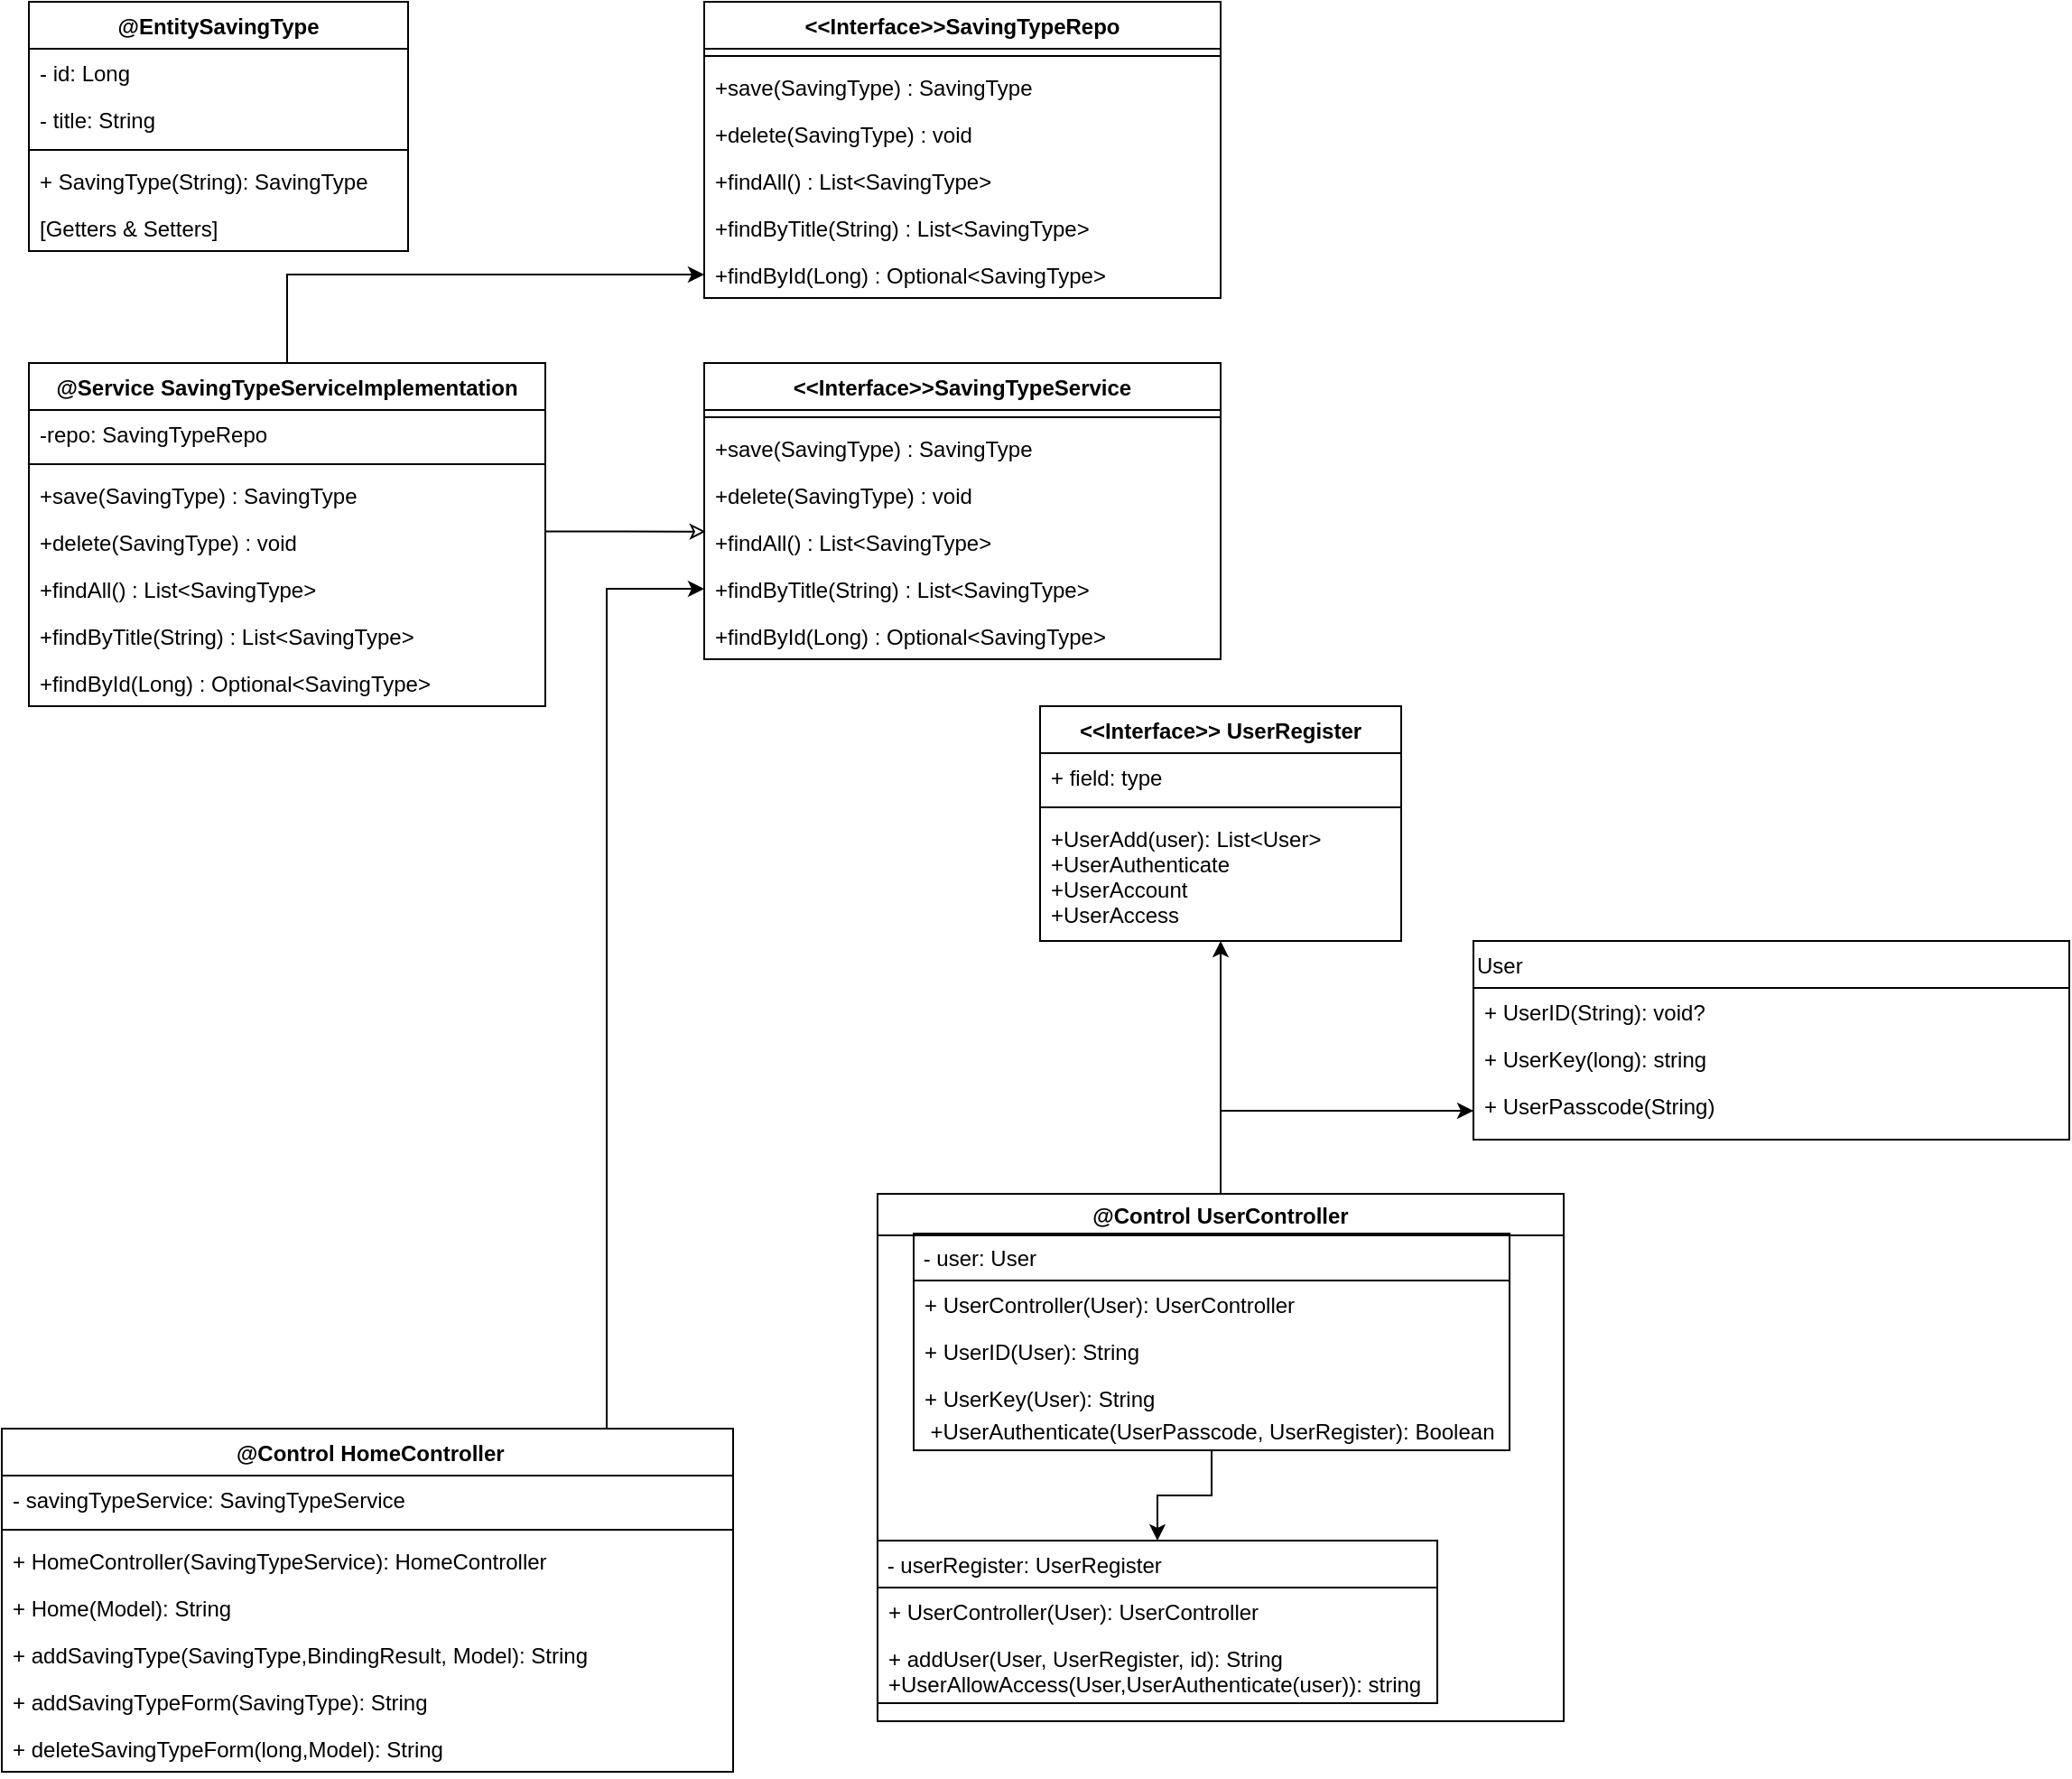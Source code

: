 <mxfile version="13.8.2" type="onedrive"><diagram id="UPOV53XJPt46uaujTBaV" name="Page-1"><mxGraphModel dx="1718" dy="936" grid="1" gridSize="10" guides="1" tooltips="1" connect="1" arrows="1" fold="1" page="1" pageScale="1" pageWidth="827" pageHeight="1169" math="0" shadow="0"><root><mxCell id="0"/><mxCell id="1" parent="0"/><mxCell id="iRIm101KUKBQ2ktEbunz-2" style="edgeStyle=orthogonalEdgeStyle;rounded=0;orthogonalLoop=1;jettySize=auto;html=1;entryX=0;entryY=0.5;entryDx=0;entryDy=0;" edge="1" parent="1" source="X53S201gnLeGKAmgcMss-23" target="2w_KGNxN2NJNlrG-rZb2-15"><mxGeometry relative="1" as="geometry"><Array as="points"><mxPoint x="360" y="335"/></Array></mxGeometry></mxCell><mxCell id="X53S201gnLeGKAmgcMss-23" value=" @Control HomeController" style="swimlane;fontStyle=1;align=center;verticalAlign=top;childLayout=stackLayout;horizontal=1;startSize=26;horizontalStack=0;resizeParent=1;resizeParentMax=0;resizeLast=0;collapsible=1;marginBottom=0;" parent="1" vertex="1"><mxGeometry x="25" y="800" width="405" height="190" as="geometry"/></mxCell><mxCell id="X53S201gnLeGKAmgcMss-24" value="- savingTypeService: SavingTypeService" style="text;strokeColor=none;fillColor=none;align=left;verticalAlign=top;spacingLeft=4;spacingRight=4;overflow=hidden;rotatable=0;points=[[0,0.5],[1,0.5]];portConstraint=eastwest;" parent="X53S201gnLeGKAmgcMss-23" vertex="1"><mxGeometry y="26" width="405" height="26" as="geometry"/></mxCell><mxCell id="X53S201gnLeGKAmgcMss-25" value="" style="line;strokeWidth=1;fillColor=none;align=left;verticalAlign=middle;spacingTop=-1;spacingLeft=3;spacingRight=3;rotatable=0;labelPosition=right;points=[];portConstraint=eastwest;" parent="X53S201gnLeGKAmgcMss-23" vertex="1"><mxGeometry y="52" width="405" height="8" as="geometry"/></mxCell><mxCell id="X53S201gnLeGKAmgcMss-26" value="+ HomeController(SavingTypeService): HomeController" style="text;strokeColor=none;fillColor=none;align=left;verticalAlign=top;spacingLeft=4;spacingRight=4;overflow=hidden;rotatable=0;points=[[0,0.5],[1,0.5]];portConstraint=eastwest;" parent="X53S201gnLeGKAmgcMss-23" vertex="1"><mxGeometry y="60" width="405" height="26" as="geometry"/></mxCell><mxCell id="2w_KGNxN2NJNlrG-rZb2-46" value="+ Home(Model): String" style="text;strokeColor=none;fillColor=none;align=left;verticalAlign=top;spacingLeft=4;spacingRight=4;overflow=hidden;rotatable=0;points=[[0,0.5],[1,0.5]];portConstraint=eastwest;" parent="X53S201gnLeGKAmgcMss-23" vertex="1"><mxGeometry y="86" width="405" height="26" as="geometry"/></mxCell><mxCell id="2w_KGNxN2NJNlrG-rZb2-47" value="+ addSavingType(SavingType,BindingResult, Model): String" style="text;strokeColor=none;fillColor=none;align=left;verticalAlign=top;spacingLeft=4;spacingRight=4;overflow=hidden;rotatable=0;points=[[0,0.5],[1,0.5]];portConstraint=eastwest;" parent="X53S201gnLeGKAmgcMss-23" vertex="1"><mxGeometry y="112" width="405" height="26" as="geometry"/></mxCell><mxCell id="2w_KGNxN2NJNlrG-rZb2-48" value="+ addSavingTypeForm(SavingType): String" style="text;strokeColor=none;fillColor=none;align=left;verticalAlign=top;spacingLeft=4;spacingRight=4;overflow=hidden;rotatable=0;points=[[0,0.5],[1,0.5]];portConstraint=eastwest;" parent="X53S201gnLeGKAmgcMss-23" vertex="1"><mxGeometry y="138" width="405" height="26" as="geometry"/></mxCell><mxCell id="2w_KGNxN2NJNlrG-rZb2-49" value="+ deleteSavingTypeForm(long,Model): String" style="text;strokeColor=none;fillColor=none;align=left;verticalAlign=top;spacingLeft=4;spacingRight=4;overflow=hidden;rotatable=0;points=[[0,0.5],[1,0.5]];portConstraint=eastwest;" parent="X53S201gnLeGKAmgcMss-23" vertex="1"><mxGeometry y="164" width="405" height="26" as="geometry"/></mxCell><mxCell id="X53S201gnLeGKAmgcMss-1" value="&lt;&lt;Interface&gt;&gt;SavingTypeRepo" style="swimlane;fontStyle=1;align=center;verticalAlign=top;childLayout=stackLayout;horizontal=1;startSize=26;horizontalStack=0;resizeParent=1;resizeParentMax=0;resizeLast=0;collapsible=1;marginBottom=0;" parent="1" vertex="1"><mxGeometry x="414" y="10" width="286" height="164" as="geometry"/></mxCell><mxCell id="X53S201gnLeGKAmgcMss-3" value="" style="line;strokeWidth=1;fillColor=none;align=left;verticalAlign=middle;spacingTop=-1;spacingLeft=3;spacingRight=3;rotatable=0;labelPosition=right;points=[];portConstraint=eastwest;" parent="X53S201gnLeGKAmgcMss-1" vertex="1"><mxGeometry y="26" width="286" height="8" as="geometry"/></mxCell><mxCell id="X53S201gnLeGKAmgcMss-4" value="+save(SavingType) : SavingType" style="text;strokeColor=none;fillColor=none;align=left;verticalAlign=top;spacingLeft=4;spacingRight=4;overflow=hidden;rotatable=0;points=[[0,0.5],[1,0.5]];portConstraint=eastwest;" parent="X53S201gnLeGKAmgcMss-1" vertex="1"><mxGeometry y="34" width="286" height="26" as="geometry"/></mxCell><mxCell id="2w_KGNxN2NJNlrG-rZb2-6" value="+delete(SavingType) : void" style="text;strokeColor=none;fillColor=none;align=left;verticalAlign=top;spacingLeft=4;spacingRight=4;overflow=hidden;rotatable=0;points=[[0,0.5],[1,0.5]];portConstraint=eastwest;" parent="X53S201gnLeGKAmgcMss-1" vertex="1"><mxGeometry y="60" width="286" height="26" as="geometry"/></mxCell><mxCell id="2w_KGNxN2NJNlrG-rZb2-7" value="+findAll() : List&lt;SavingType&gt;" style="text;strokeColor=none;fillColor=none;align=left;verticalAlign=top;spacingLeft=4;spacingRight=4;overflow=hidden;rotatable=0;points=[[0,0.5],[1,0.5]];portConstraint=eastwest;" parent="X53S201gnLeGKAmgcMss-1" vertex="1"><mxGeometry y="86" width="286" height="26" as="geometry"/></mxCell><mxCell id="2w_KGNxN2NJNlrG-rZb2-8" value="+findByTitle(String) : List&lt;SavingType&gt;" style="text;strokeColor=none;fillColor=none;align=left;verticalAlign=top;spacingLeft=4;spacingRight=4;overflow=hidden;rotatable=0;points=[[0,0.5],[1,0.5]];portConstraint=eastwest;" parent="X53S201gnLeGKAmgcMss-1" vertex="1"><mxGeometry y="112" width="286" height="26" as="geometry"/></mxCell><mxCell id="2w_KGNxN2NJNlrG-rZb2-9" value="+findById(Long) : Optional&lt;SavingType&gt;" style="text;strokeColor=none;fillColor=none;align=left;verticalAlign=top;spacingLeft=4;spacingRight=4;overflow=hidden;rotatable=0;points=[[0,0.5],[1,0.5]];portConstraint=eastwest;" parent="X53S201gnLeGKAmgcMss-1" vertex="1"><mxGeometry y="138" width="286" height="26" as="geometry"/></mxCell><mxCell id="2w_KGNxN2NJNlrG-rZb2-41" style="edgeStyle=orthogonalEdgeStyle;rounded=0;orthogonalLoop=1;jettySize=auto;html=1;entryX=0.003;entryY=0.282;entryDx=0;entryDy=0;entryPerimeter=0;endArrow=classic;endFill=0;" parent="1" source="2w_KGNxN2NJNlrG-rZb2-20" target="2w_KGNxN2NJNlrG-rZb2-14" edge="1"><mxGeometry relative="1" as="geometry"><Array as="points"><mxPoint x="370" y="303"/></Array></mxGeometry></mxCell><mxCell id="2w_KGNxN2NJNlrG-rZb2-42" style="edgeStyle=orthogonalEdgeStyle;rounded=0;orthogonalLoop=1;jettySize=auto;html=1;entryX=0;entryY=0.5;entryDx=0;entryDy=0;" parent="1" source="2w_KGNxN2NJNlrG-rZb2-20" target="2w_KGNxN2NJNlrG-rZb2-9" edge="1"><mxGeometry relative="1" as="geometry"/></mxCell><mxCell id="2w_KGNxN2NJNlrG-rZb2-20" value="@Service SavingTypeServiceImplementation" style="swimlane;fontStyle=1;align=center;verticalAlign=top;childLayout=stackLayout;horizontal=1;startSize=26;horizontalStack=0;resizeParent=1;resizeParentMax=0;resizeLast=0;collapsible=1;marginBottom=0;" parent="1" vertex="1"><mxGeometry x="40" y="210" width="286" height="190" as="geometry"><mxRectangle x="357" y="610" width="290" height="26" as="alternateBounds"/></mxGeometry></mxCell><mxCell id="2w_KGNxN2NJNlrG-rZb2-30" value="-repo: SavingTypeRepo" style="text;strokeColor=none;fillColor=none;align=left;verticalAlign=top;spacingLeft=4;spacingRight=4;overflow=hidden;rotatable=0;points=[[0,0.5],[1,0.5]];portConstraint=eastwest;" parent="2w_KGNxN2NJNlrG-rZb2-20" vertex="1"><mxGeometry y="26" width="286" height="26" as="geometry"/></mxCell><mxCell id="2w_KGNxN2NJNlrG-rZb2-21" value="" style="line;strokeWidth=1;fillColor=none;align=left;verticalAlign=middle;spacingTop=-1;spacingLeft=3;spacingRight=3;rotatable=0;labelPosition=right;points=[];portConstraint=eastwest;" parent="2w_KGNxN2NJNlrG-rZb2-20" vertex="1"><mxGeometry y="52" width="286" height="8" as="geometry"/></mxCell><mxCell id="2w_KGNxN2NJNlrG-rZb2-22" value="+save(SavingType) : SavingType" style="text;strokeColor=none;fillColor=none;align=left;verticalAlign=top;spacingLeft=4;spacingRight=4;overflow=hidden;rotatable=0;points=[[0,0.5],[1,0.5]];portConstraint=eastwest;" parent="2w_KGNxN2NJNlrG-rZb2-20" vertex="1"><mxGeometry y="60" width="286" height="26" as="geometry"/></mxCell><mxCell id="2w_KGNxN2NJNlrG-rZb2-23" value="+delete(SavingType) : void" style="text;strokeColor=none;fillColor=none;align=left;verticalAlign=top;spacingLeft=4;spacingRight=4;overflow=hidden;rotatable=0;points=[[0,0.5],[1,0.5]];portConstraint=eastwest;" parent="2w_KGNxN2NJNlrG-rZb2-20" vertex="1"><mxGeometry y="86" width="286" height="26" as="geometry"/></mxCell><mxCell id="2w_KGNxN2NJNlrG-rZb2-24" value="+findAll() : List&lt;SavingType&gt;" style="text;strokeColor=none;fillColor=none;align=left;verticalAlign=top;spacingLeft=4;spacingRight=4;overflow=hidden;rotatable=0;points=[[0,0.5],[1,0.5]];portConstraint=eastwest;" parent="2w_KGNxN2NJNlrG-rZb2-20" vertex="1"><mxGeometry y="112" width="286" height="26" as="geometry"/></mxCell><mxCell id="2w_KGNxN2NJNlrG-rZb2-25" value="+findByTitle(String) : List&lt;SavingType&gt;" style="text;strokeColor=none;fillColor=none;align=left;verticalAlign=top;spacingLeft=4;spacingRight=4;overflow=hidden;rotatable=0;points=[[0,0.5],[1,0.5]];portConstraint=eastwest;" parent="2w_KGNxN2NJNlrG-rZb2-20" vertex="1"><mxGeometry y="138" width="286" height="26" as="geometry"/></mxCell><mxCell id="2w_KGNxN2NJNlrG-rZb2-26" value="+findById(Long) : Optional&lt;SavingType&gt;" style="text;strokeColor=none;fillColor=none;align=left;verticalAlign=top;spacingLeft=4;spacingRight=4;overflow=hidden;rotatable=0;points=[[0,0.5],[1,0.5]];portConstraint=eastwest;" parent="2w_KGNxN2NJNlrG-rZb2-20" vertex="1"><mxGeometry y="164" width="286" height="26" as="geometry"/></mxCell><mxCell id="2w_KGNxN2NJNlrG-rZb2-10" value="&lt;&lt;Interface&gt;&gt;SavingTypeService" style="swimlane;fontStyle=1;align=center;verticalAlign=top;childLayout=stackLayout;horizontal=1;startSize=26;horizontalStack=0;resizeParent=1;resizeParentMax=0;resizeLast=0;collapsible=1;marginBottom=0;" parent="1" vertex="1"><mxGeometry x="414" y="210" width="286" height="164" as="geometry"/></mxCell><mxCell id="2w_KGNxN2NJNlrG-rZb2-11" value="" style="line;strokeWidth=1;fillColor=none;align=left;verticalAlign=middle;spacingTop=-1;spacingLeft=3;spacingRight=3;rotatable=0;labelPosition=right;points=[];portConstraint=eastwest;" parent="2w_KGNxN2NJNlrG-rZb2-10" vertex="1"><mxGeometry y="26" width="286" height="8" as="geometry"/></mxCell><mxCell id="2w_KGNxN2NJNlrG-rZb2-12" value="+save(SavingType) : SavingType" style="text;strokeColor=none;fillColor=none;align=left;verticalAlign=top;spacingLeft=4;spacingRight=4;overflow=hidden;rotatable=0;points=[[0,0.5],[1,0.5]];portConstraint=eastwest;" parent="2w_KGNxN2NJNlrG-rZb2-10" vertex="1"><mxGeometry y="34" width="286" height="26" as="geometry"/></mxCell><mxCell id="2w_KGNxN2NJNlrG-rZb2-13" value="+delete(SavingType) : void" style="text;strokeColor=none;fillColor=none;align=left;verticalAlign=top;spacingLeft=4;spacingRight=4;overflow=hidden;rotatable=0;points=[[0,0.5],[1,0.5]];portConstraint=eastwest;" parent="2w_KGNxN2NJNlrG-rZb2-10" vertex="1"><mxGeometry y="60" width="286" height="26" as="geometry"/></mxCell><mxCell id="2w_KGNxN2NJNlrG-rZb2-14" value="+findAll() : List&lt;SavingType&gt;" style="text;strokeColor=none;fillColor=none;align=left;verticalAlign=top;spacingLeft=4;spacingRight=4;overflow=hidden;rotatable=0;points=[[0,0.5],[1,0.5]];portConstraint=eastwest;" parent="2w_KGNxN2NJNlrG-rZb2-10" vertex="1"><mxGeometry y="86" width="286" height="26" as="geometry"/></mxCell><mxCell id="2w_KGNxN2NJNlrG-rZb2-15" value="+findByTitle(String) : List&lt;SavingType&gt;" style="text;strokeColor=none;fillColor=none;align=left;verticalAlign=top;spacingLeft=4;spacingRight=4;overflow=hidden;rotatable=0;points=[[0,0.5],[1,0.5]];portConstraint=eastwest;" parent="2w_KGNxN2NJNlrG-rZb2-10" vertex="1"><mxGeometry y="112" width="286" height="26" as="geometry"/></mxCell><mxCell id="2w_KGNxN2NJNlrG-rZb2-16" value="+findById(Long) : Optional&lt;SavingType&gt;" style="text;strokeColor=none;fillColor=none;align=left;verticalAlign=top;spacingLeft=4;spacingRight=4;overflow=hidden;rotatable=0;points=[[0,0.5],[1,0.5]];portConstraint=eastwest;" parent="2w_KGNxN2NJNlrG-rZb2-10" vertex="1"><mxGeometry y="138" width="286" height="26" as="geometry"/></mxCell><mxCell id="X53S201gnLeGKAmgcMss-5" value="@EntitySavingType" style="swimlane;fontStyle=1;align=center;verticalAlign=top;childLayout=stackLayout;horizontal=1;startSize=26;horizontalStack=0;resizeParent=1;resizeParentMax=0;resizeLast=0;collapsible=1;marginBottom=0;" parent="1" vertex="1"><mxGeometry x="40" y="10" width="210" height="138" as="geometry"/></mxCell><mxCell id="X53S201gnLeGKAmgcMss-6" value="- id: Long&#xA;" style="text;strokeColor=none;fillColor=none;align=left;verticalAlign=top;spacingLeft=4;spacingRight=4;overflow=hidden;rotatable=0;points=[[0,0.5],[1,0.5]];portConstraint=eastwest;" parent="X53S201gnLeGKAmgcMss-5" vertex="1"><mxGeometry y="26" width="210" height="26" as="geometry"/></mxCell><mxCell id="2w_KGNxN2NJNlrG-rZb2-1" value="- title: String&#xA;" style="text;strokeColor=none;fillColor=none;align=left;verticalAlign=top;spacingLeft=4;spacingRight=4;overflow=hidden;rotatable=0;points=[[0,0.5],[1,0.5]];portConstraint=eastwest;" parent="X53S201gnLeGKAmgcMss-5" vertex="1"><mxGeometry y="52" width="210" height="26" as="geometry"/></mxCell><mxCell id="X53S201gnLeGKAmgcMss-7" value="" style="line;strokeWidth=1;fillColor=none;align=left;verticalAlign=middle;spacingTop=-1;spacingLeft=3;spacingRight=3;rotatable=0;labelPosition=right;points=[];portConstraint=eastwest;" parent="X53S201gnLeGKAmgcMss-5" vertex="1"><mxGeometry y="78" width="210" height="8" as="geometry"/></mxCell><mxCell id="X53S201gnLeGKAmgcMss-8" value="+ SavingType(String): SavingType" style="text;strokeColor=none;fillColor=none;align=left;verticalAlign=top;spacingLeft=4;spacingRight=4;overflow=hidden;rotatable=0;points=[[0,0.5],[1,0.5]];portConstraint=eastwest;" parent="X53S201gnLeGKAmgcMss-5" vertex="1"><mxGeometry y="86" width="210" height="26" as="geometry"/></mxCell><mxCell id="2w_KGNxN2NJNlrG-rZb2-2" value="[Getters &amp; Setters]" style="text;strokeColor=none;fillColor=none;align=left;verticalAlign=top;spacingLeft=4;spacingRight=4;overflow=hidden;rotatable=0;points=[[0,0.5],[1,0.5]];portConstraint=eastwest;" parent="X53S201gnLeGKAmgcMss-5" vertex="1"><mxGeometry y="112" width="210" height="26" as="geometry"/></mxCell><mxCell id="eeIHZY7p8bbHrmFOEWPB-21" value="&lt;&lt;Interface&gt;&gt; UserRegister" style="swimlane;fontStyle=1;align=center;verticalAlign=top;childLayout=stackLayout;horizontal=1;startSize=26;horizontalStack=0;resizeParent=1;resizeParentMax=0;resizeLast=0;collapsible=1;marginBottom=0;" parent="1" vertex="1"><mxGeometry x="600" y="400" width="200" height="130" as="geometry"/></mxCell><mxCell id="eeIHZY7p8bbHrmFOEWPB-22" value="+ field: type" style="text;strokeColor=none;fillColor=none;align=left;verticalAlign=top;spacingLeft=4;spacingRight=4;overflow=hidden;rotatable=0;points=[[0,0.5],[1,0.5]];portConstraint=eastwest;" parent="eeIHZY7p8bbHrmFOEWPB-21" vertex="1"><mxGeometry y="26" width="200" height="26" as="geometry"/></mxCell><mxCell id="eeIHZY7p8bbHrmFOEWPB-23" value="" style="line;strokeWidth=1;fillColor=none;align=left;verticalAlign=middle;spacingTop=-1;spacingLeft=3;spacingRight=3;rotatable=0;labelPosition=right;points=[];portConstraint=eastwest;" parent="eeIHZY7p8bbHrmFOEWPB-21" vertex="1"><mxGeometry y="52" width="200" height="8" as="geometry"/></mxCell><mxCell id="eeIHZY7p8bbHrmFOEWPB-24" value="+UserAdd(user): List&lt;User&gt;&#xA;+UserAuthenticate&#xA;+UserAccount&#xA;+UserAccess" style="text;strokeColor=none;fillColor=none;align=left;verticalAlign=top;spacingLeft=4;spacingRight=4;overflow=hidden;rotatable=0;points=[[0,0.5],[1,0.5]];portConstraint=eastwest;" parent="eeIHZY7p8bbHrmFOEWPB-21" vertex="1"><mxGeometry y="60" width="200" height="70" as="geometry"/></mxCell><mxCell id="eeIHZY7p8bbHrmFOEWPB-13" value="User" style="swimlane;fontStyle=0;childLayout=stackLayout;horizontal=1;startSize=26;fillColor=none;horizontalStack=0;resizeParent=1;resizeParentMax=0;resizeLast=0;collapsible=1;marginBottom=0;align=left;" parent="1" vertex="1"><mxGeometry x="840" y="530" width="330" height="110" as="geometry"/></mxCell><mxCell id="eeIHZY7p8bbHrmFOEWPB-14" value="+ UserID(String): void?" style="text;strokeColor=none;fillColor=none;align=left;verticalAlign=top;spacingLeft=4;spacingRight=4;overflow=hidden;rotatable=0;points=[[0,0.5],[1,0.5]];portConstraint=eastwest;" parent="eeIHZY7p8bbHrmFOEWPB-13" vertex="1"><mxGeometry y="26" width="330" height="26" as="geometry"/></mxCell><mxCell id="eeIHZY7p8bbHrmFOEWPB-15" value="+ UserKey(long): string&#xA;" style="text;strokeColor=none;fillColor=none;align=left;verticalAlign=top;spacingLeft=4;spacingRight=4;overflow=hidden;rotatable=0;points=[[0,0.5],[1,0.5]];portConstraint=eastwest;" parent="eeIHZY7p8bbHrmFOEWPB-13" vertex="1"><mxGeometry y="52" width="330" height="26" as="geometry"/></mxCell><mxCell id="eeIHZY7p8bbHrmFOEWPB-16" value="+ UserPasscode(String)" style="text;strokeColor=none;fillColor=none;align=left;verticalAlign=top;spacingLeft=4;spacingRight=4;overflow=hidden;rotatable=0;points=[[0,0.5],[1,0.5]];portConstraint=eastwest;" parent="eeIHZY7p8bbHrmFOEWPB-13" vertex="1"><mxGeometry y="78" width="330" height="32" as="geometry"/></mxCell><mxCell id="eeIHZY7p8bbHrmFOEWPB-18" style="edgeStyle=orthogonalEdgeStyle;rounded=0;orthogonalLoop=1;jettySize=auto;html=1;" parent="1" source="eeIHZY7p8bbHrmFOEWPB-1" target="eeIHZY7p8bbHrmFOEWPB-16" edge="1"><mxGeometry relative="1" as="geometry"/></mxCell><mxCell id="eeIHZY7p8bbHrmFOEWPB-1" value="@Control UserController" style="swimlane;" parent="1" vertex="1"><mxGeometry x="510" y="670" width="380" height="292" as="geometry"/></mxCell><mxCell id="eeIHZY7p8bbHrmFOEWPB-12" value="" style="edgeStyle=orthogonalEdgeStyle;rounded=0;orthogonalLoop=1;jettySize=auto;html=1;" parent="eeIHZY7p8bbHrmFOEWPB-1" source="eeIHZY7p8bbHrmFOEWPB-3" target="eeIHZY7p8bbHrmFOEWPB-8" edge="1"><mxGeometry relative="1" as="geometry"/></mxCell><mxCell id="eeIHZY7p8bbHrmFOEWPB-3" value=" - user: User" style="swimlane;fontStyle=0;childLayout=stackLayout;horizontal=1;startSize=26;fillColor=none;horizontalStack=0;resizeParent=1;resizeParentMax=0;resizeLast=0;collapsible=1;marginBottom=0;align=left;" parent="eeIHZY7p8bbHrmFOEWPB-1" vertex="1"><mxGeometry x="20" y="22" width="330" height="120" as="geometry"><mxRectangle y="22" width="100" height="26" as="alternateBounds"/></mxGeometry></mxCell><mxCell id="eeIHZY7p8bbHrmFOEWPB-4" value="+ UserController(User): UserController" style="text;strokeColor=none;fillColor=none;align=left;verticalAlign=top;spacingLeft=4;spacingRight=4;overflow=hidden;rotatable=0;points=[[0,0.5],[1,0.5]];portConstraint=eastwest;" parent="eeIHZY7p8bbHrmFOEWPB-3" vertex="1"><mxGeometry y="26" width="330" height="26" as="geometry"/></mxCell><mxCell id="eeIHZY7p8bbHrmFOEWPB-5" value="+ UserID(User): String" style="text;strokeColor=none;fillColor=none;align=left;verticalAlign=top;spacingLeft=4;spacingRight=4;overflow=hidden;rotatable=0;points=[[0,0.5],[1,0.5]];portConstraint=eastwest;" parent="eeIHZY7p8bbHrmFOEWPB-3" vertex="1"><mxGeometry y="52" width="330" height="26" as="geometry"/></mxCell><mxCell id="eeIHZY7p8bbHrmFOEWPB-6" value="+ UserKey(User): String&#xA;" style="text;strokeColor=none;fillColor=none;align=left;verticalAlign=top;spacingLeft=4;spacingRight=4;overflow=hidden;rotatable=0;points=[[0,0.5],[1,0.5]];portConstraint=eastwest;" parent="eeIHZY7p8bbHrmFOEWPB-3" vertex="1"><mxGeometry y="78" width="330" height="22" as="geometry"/></mxCell><mxCell id="eeIHZY7p8bbHrmFOEWPB-19" value="+UserAuthenticate(UserPasscode, UserRegister): Boolean" style="text;html=1;align=center;verticalAlign=middle;resizable=0;points=[];autosize=1;" parent="eeIHZY7p8bbHrmFOEWPB-3" vertex="1"><mxGeometry y="100" width="330" height="20" as="geometry"/></mxCell><mxCell id="eeIHZY7p8bbHrmFOEWPB-8" value=" - userRegister: UserRegister" style="swimlane;fontStyle=0;childLayout=stackLayout;horizontal=1;startSize=26;fillColor=none;horizontalStack=0;resizeParent=1;resizeParentMax=0;resizeLast=0;collapsible=1;marginBottom=0;align=left;" parent="eeIHZY7p8bbHrmFOEWPB-1" vertex="1"><mxGeometry y="192" width="310" height="90" as="geometry"><mxRectangle y="22" width="100" height="26" as="alternateBounds"/></mxGeometry></mxCell><mxCell id="eeIHZY7p8bbHrmFOEWPB-9" value="+ UserController(User): UserController" style="text;strokeColor=none;fillColor=none;align=left;verticalAlign=top;spacingLeft=4;spacingRight=4;overflow=hidden;rotatable=0;points=[[0,0.5],[1,0.5]];portConstraint=eastwest;" parent="eeIHZY7p8bbHrmFOEWPB-8" vertex="1"><mxGeometry y="26" width="310" height="26" as="geometry"/></mxCell><mxCell id="eeIHZY7p8bbHrmFOEWPB-10" value="+ addUser(User, UserRegister, id): String&#xA;+UserAllowAccess(User,UserAuthenticate(user)): string" style="text;strokeColor=none;fillColor=none;align=left;verticalAlign=top;spacingLeft=4;spacingRight=4;overflow=hidden;rotatable=0;points=[[0,0.5],[1,0.5]];portConstraint=eastwest;" parent="eeIHZY7p8bbHrmFOEWPB-8" vertex="1"><mxGeometry y="52" width="310" height="38" as="geometry"/></mxCell><mxCell id="eeIHZY7p8bbHrmFOEWPB-17" style="edgeStyle=orthogonalEdgeStyle;rounded=0;orthogonalLoop=1;jettySize=auto;html=1;" parent="1" source="eeIHZY7p8bbHrmFOEWPB-16" target="eeIHZY7p8bbHrmFOEWPB-21" edge="1"><mxGeometry relative="1" as="geometry"><mxPoint x="820" y="490" as="targetPoint"/></mxGeometry></mxCell></root></mxGraphModel></diagram></mxfile>